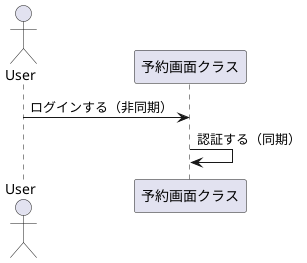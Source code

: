 @startuml 演習4-2
actor User
participant "予約画面クラス" as ReservationScreen

User -> ReservationScreen: ログインする（非同期）
ReservationScreen -> ReservationScreen: 認証する（同期）

@enduml
